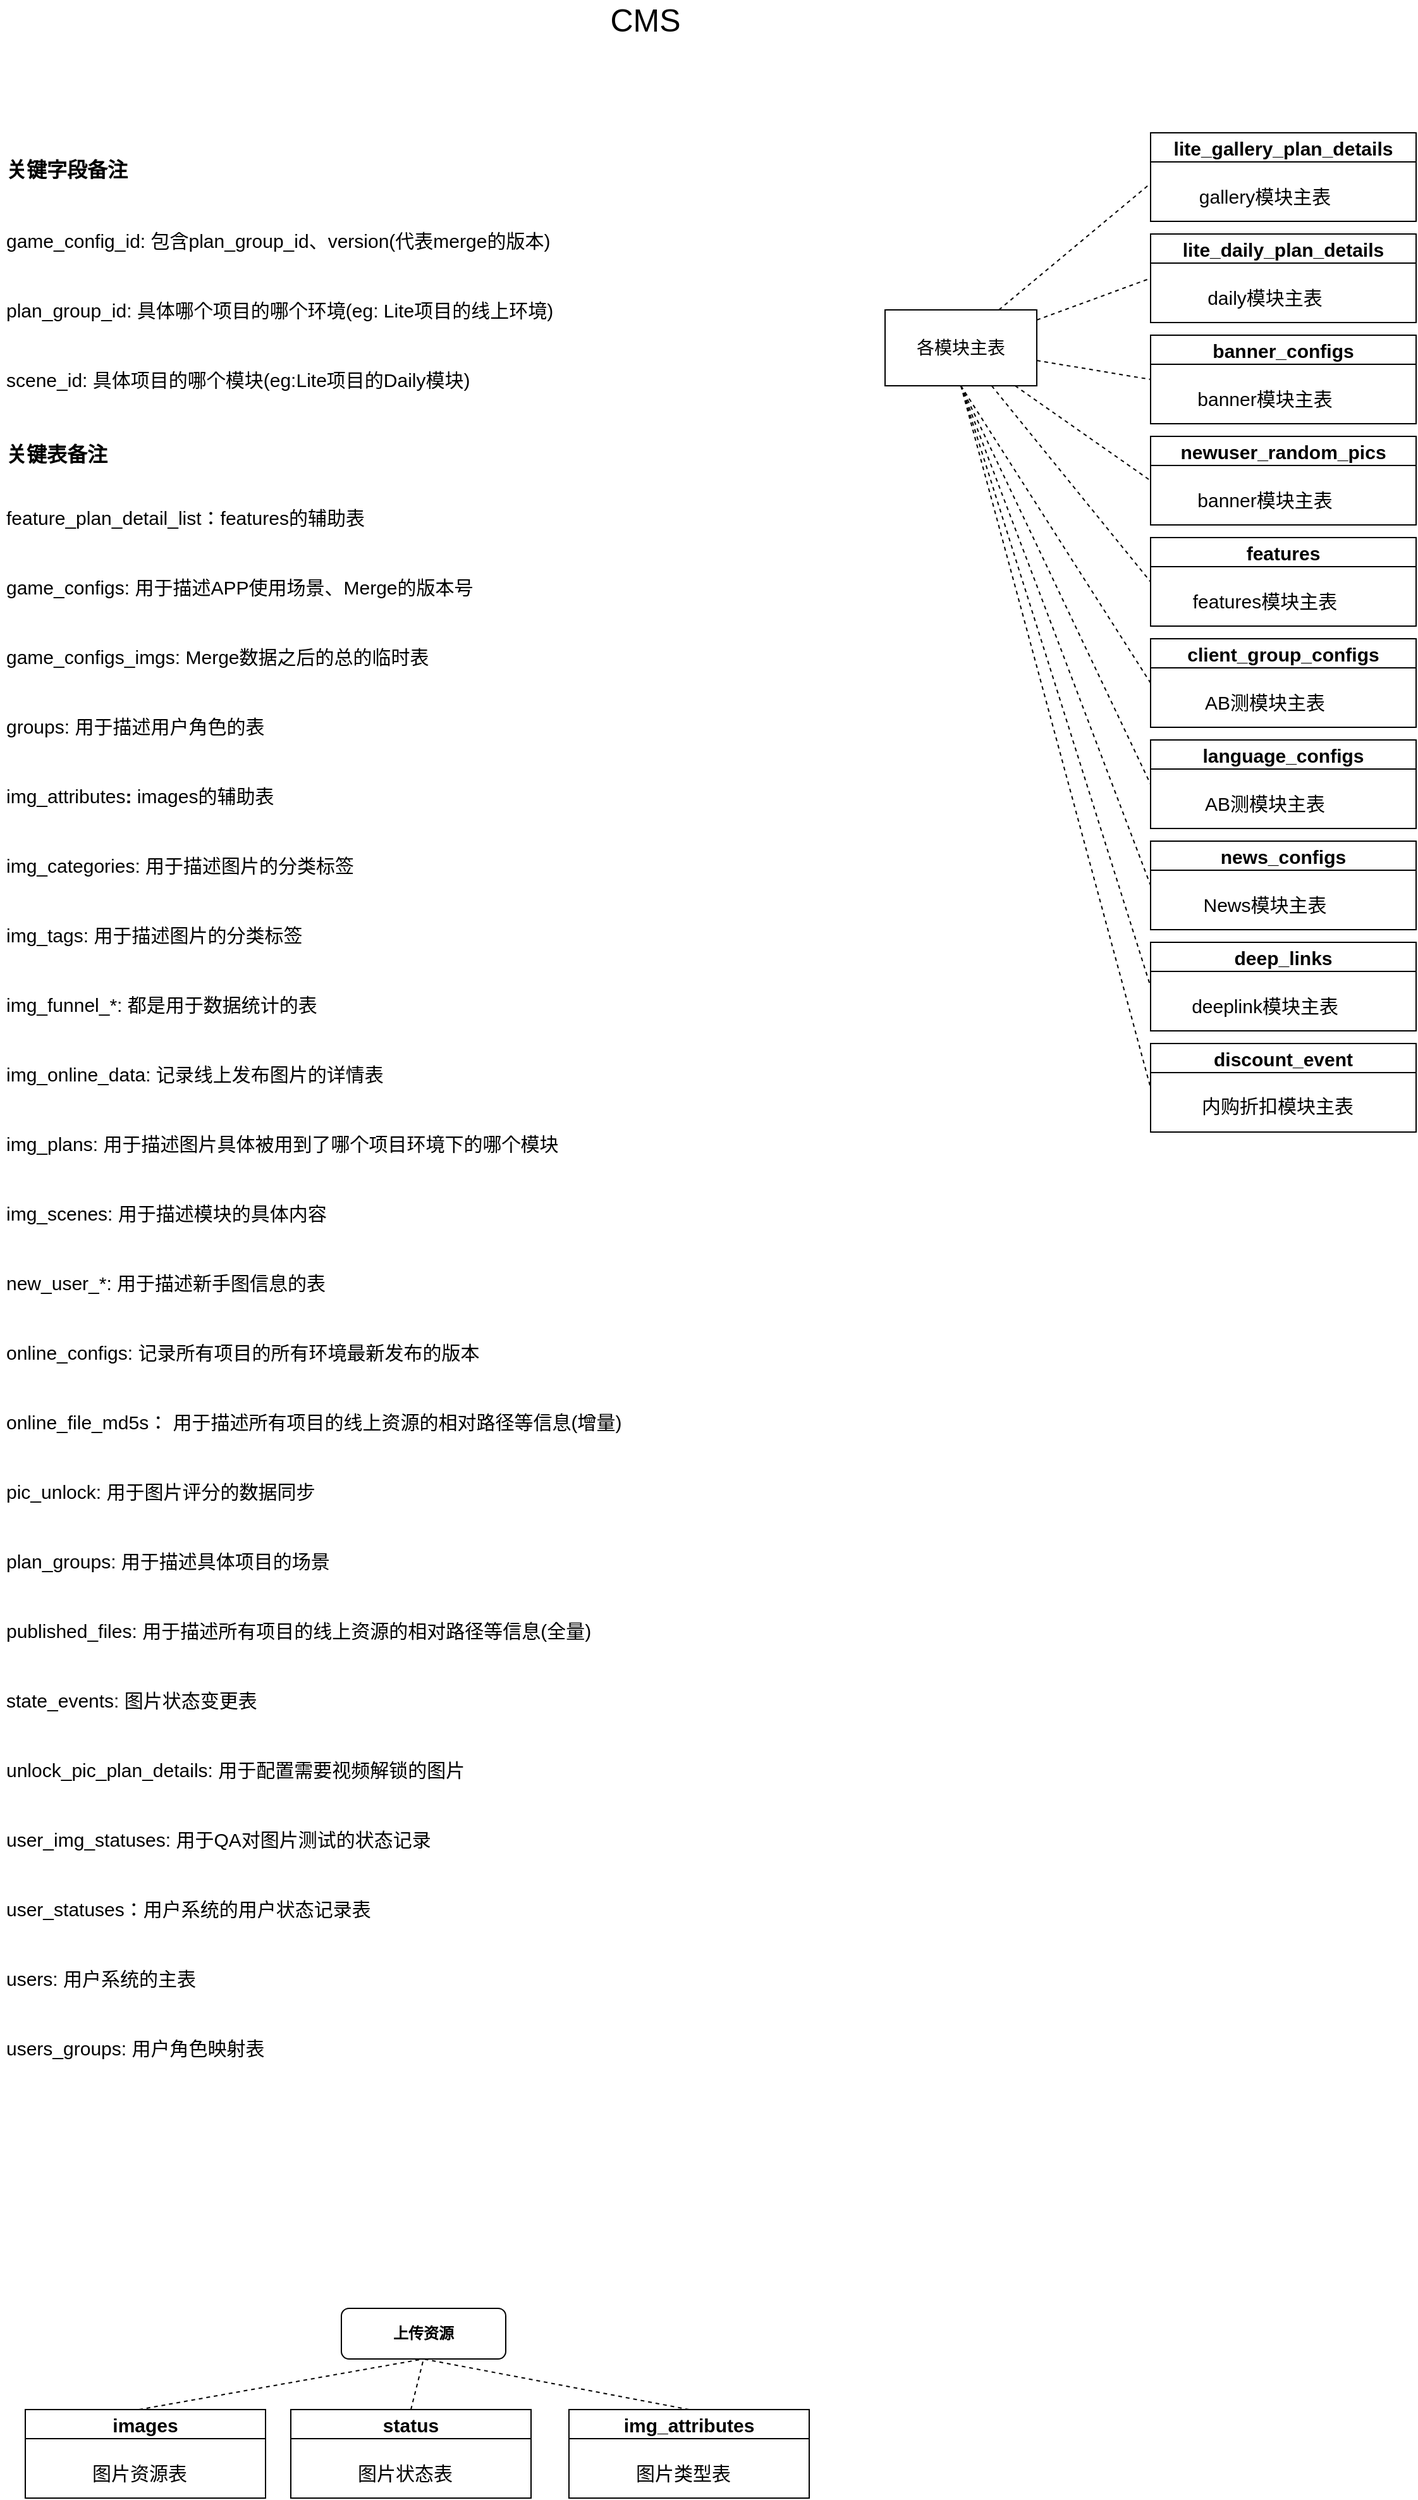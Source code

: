 <mxfile version="18.2.0" type="github">
  <diagram id="C5RBs43oDa-KdzZeNtuy" name="Page-1">
    <mxGraphModel dx="1183" dy="793" grid="1" gridSize="10" guides="1" tooltips="1" connect="1" arrows="1" fold="1" page="1" pageScale="1" pageWidth="827" pageHeight="1169" math="0" shadow="0">
      <root>
        <mxCell id="WIyWlLk6GJQsqaUBKTNV-0" />
        <mxCell id="WIyWlLk6GJQsqaUBKTNV-1" parent="WIyWlLk6GJQsqaUBKTNV-0" />
        <mxCell id="WIyWlLk6GJQsqaUBKTNV-3" value="&lt;b&gt;上传资源&lt;/b&gt;" style="rounded=1;whiteSpace=wrap;html=1;fontSize=12;glass=0;strokeWidth=1;shadow=0;" parent="WIyWlLk6GJQsqaUBKTNV-1" vertex="1">
          <mxGeometry x="300" y="1850" width="130" height="40" as="geometry" />
        </mxCell>
        <mxCell id="anklOojbZPtdQO9B7LjY-0" value="&lt;font style=&quot;font-size: 25px;&quot;&gt;CMS&lt;/font&gt;" style="text;html=1;align=center;verticalAlign=middle;resizable=0;points=[];autosize=1;strokeColor=none;fillColor=none;" vertex="1" parent="WIyWlLk6GJQsqaUBKTNV-1">
          <mxGeometry x="505" y="30" width="70" height="20" as="geometry" />
        </mxCell>
        <mxCell id="anklOojbZPtdQO9B7LjY-5" value="&lt;h1 style=&quot;font-size: 28px;&quot;&gt;&lt;font style=&quot;font-size: 16px;&quot;&gt;关键字段备注&lt;/font&gt;&lt;/h1&gt;&lt;p style=&quot;&quot;&gt;&lt;font style=&quot;&quot;&gt;&lt;span style=&quot;font-size: 15px;&quot;&gt;game_config_id: 包含plan_group_id、version(代表merge的版本)&lt;/span&gt;&lt;br&gt;&lt;/font&gt;&lt;/p&gt;&lt;p style=&quot;&quot;&gt;&lt;font style=&quot;font-size: 15px;&quot;&gt;plan_group_id: 具体哪个项目的哪个环境(eg: Lite项目的线上环境)&lt;/font&gt;&lt;/p&gt;&lt;p style=&quot;&quot;&gt;&lt;font style=&quot;&quot;&gt;&lt;span style=&quot;font-size: 15px;&quot;&gt;scene_id: 具体项目的哪个模块(eg:Lite项目的Daily模块)&lt;/span&gt;&lt;br&gt;&lt;/font&gt;&lt;/p&gt;&lt;p style=&quot;&quot;&gt;&lt;font style=&quot;font-size: 15px;&quot;&gt;&lt;br&gt;&lt;/font&gt;&lt;/p&gt;" style="text;html=1;strokeColor=none;fillColor=none;spacing=5;spacingTop=-20;whiteSpace=wrap;overflow=hidden;rounded=0;fontSize=25;" vertex="1" parent="WIyWlLk6GJQsqaUBKTNV-1">
          <mxGeometry x="30" y="130" width="450" height="230" as="geometry" />
        </mxCell>
        <mxCell id="anklOojbZPtdQO9B7LjY-10" value="images" style="swimlane;fontSize=15;" vertex="1" parent="WIyWlLk6GJQsqaUBKTNV-1">
          <mxGeometry x="50" y="1930" width="190" height="70" as="geometry" />
        </mxCell>
        <mxCell id="anklOojbZPtdQO9B7LjY-11" value="图片资源表" style="text;html=1;align=center;verticalAlign=middle;resizable=0;points=[];autosize=1;strokeColor=none;fillColor=none;fontSize=15;" vertex="1" parent="anklOojbZPtdQO9B7LjY-10">
          <mxGeometry x="45" y="40" width="90" height="20" as="geometry" />
        </mxCell>
        <mxCell id="anklOojbZPtdQO9B7LjY-12" value="status" style="swimlane;fontSize=15;" vertex="1" parent="WIyWlLk6GJQsqaUBKTNV-1">
          <mxGeometry x="260" y="1930" width="190" height="70" as="geometry" />
        </mxCell>
        <mxCell id="anklOojbZPtdQO9B7LjY-13" value="图片状态表" style="text;html=1;align=center;verticalAlign=middle;resizable=0;points=[];autosize=1;strokeColor=none;fillColor=none;fontSize=15;" vertex="1" parent="anklOojbZPtdQO9B7LjY-12">
          <mxGeometry x="45" y="40" width="90" height="20" as="geometry" />
        </mxCell>
        <mxCell id="anklOojbZPtdQO9B7LjY-14" value="img_attributes" style="swimlane;fontSize=15;" vertex="1" parent="WIyWlLk6GJQsqaUBKTNV-1">
          <mxGeometry x="480" y="1930" width="190" height="70" as="geometry" />
        </mxCell>
        <mxCell id="anklOojbZPtdQO9B7LjY-15" value="图片类型表" style="text;html=1;align=center;verticalAlign=middle;resizable=0;points=[];autosize=1;strokeColor=none;fillColor=none;fontSize=15;" vertex="1" parent="anklOojbZPtdQO9B7LjY-14">
          <mxGeometry x="45" y="40" width="90" height="20" as="geometry" />
        </mxCell>
        <mxCell id="anklOojbZPtdQO9B7LjY-16" value="" style="endArrow=none;dashed=1;html=1;rounded=0;fontSize=15;entryX=0.5;entryY=1;entryDx=0;entryDy=0;" edge="1" parent="WIyWlLk6GJQsqaUBKTNV-1" target="WIyWlLk6GJQsqaUBKTNV-3">
          <mxGeometry width="50" height="50" relative="1" as="geometry">
            <mxPoint x="140" y="1930" as="sourcePoint" />
            <mxPoint x="190" y="1880" as="targetPoint" />
          </mxGeometry>
        </mxCell>
        <mxCell id="anklOojbZPtdQO9B7LjY-17" value="" style="endArrow=none;dashed=1;html=1;rounded=0;fontSize=15;entryX=0.5;entryY=1;entryDx=0;entryDy=0;exitX=0.5;exitY=0;exitDx=0;exitDy=0;" edge="1" parent="WIyWlLk6GJQsqaUBKTNV-1" source="anklOojbZPtdQO9B7LjY-12" target="WIyWlLk6GJQsqaUBKTNV-3">
          <mxGeometry width="50" height="50" relative="1" as="geometry">
            <mxPoint x="150" y="1940" as="sourcePoint" />
            <mxPoint x="355" y="1880" as="targetPoint" />
          </mxGeometry>
        </mxCell>
        <mxCell id="anklOojbZPtdQO9B7LjY-18" value="" style="endArrow=none;dashed=1;html=1;rounded=0;fontSize=15;entryX=0.5;entryY=1;entryDx=0;entryDy=0;exitX=0.5;exitY=0;exitDx=0;exitDy=0;" edge="1" parent="WIyWlLk6GJQsqaUBKTNV-1" source="anklOojbZPtdQO9B7LjY-14" target="WIyWlLk6GJQsqaUBKTNV-3">
          <mxGeometry width="50" height="50" relative="1" as="geometry">
            <mxPoint x="160" y="1950" as="sourcePoint" />
            <mxPoint x="365" y="1890" as="targetPoint" />
          </mxGeometry>
        </mxCell>
        <mxCell id="anklOojbZPtdQO9B7LjY-20" value="各模块主表" style="rounded=0;whiteSpace=wrap;html=1;fontSize=14;" vertex="1" parent="WIyWlLk6GJQsqaUBKTNV-1">
          <mxGeometry x="730" y="270" width="120" height="60" as="geometry" />
        </mxCell>
        <mxCell id="anklOojbZPtdQO9B7LjY-27" value="" style="endArrow=none;dashed=1;html=1;rounded=0;fontSize=14;exitX=0.75;exitY=0;exitDx=0;exitDy=0;" edge="1" parent="WIyWlLk6GJQsqaUBKTNV-1" source="anklOojbZPtdQO9B7LjY-20">
          <mxGeometry width="50" height="50" relative="1" as="geometry">
            <mxPoint x="890" y="220" as="sourcePoint" />
            <mxPoint x="940" y="170" as="targetPoint" />
          </mxGeometry>
        </mxCell>
        <mxCell id="anklOojbZPtdQO9B7LjY-28" value="" style="endArrow=none;dashed=1;html=1;rounded=0;fontSize=14;entryX=0;entryY=0.5;entryDx=0;entryDy=0;" edge="1" parent="WIyWlLk6GJQsqaUBKTNV-1" source="anklOojbZPtdQO9B7LjY-20" target="anklOojbZPtdQO9B7LjY-34">
          <mxGeometry width="50" height="50" relative="1" as="geometry">
            <mxPoint x="840" y="310" as="sourcePoint" />
            <mxPoint x="940" y="240" as="targetPoint" />
          </mxGeometry>
        </mxCell>
        <mxCell id="anklOojbZPtdQO9B7LjY-29" value="" style="endArrow=none;dashed=1;html=1;rounded=0;fontSize=14;entryX=0;entryY=0.5;entryDx=0;entryDy=0;" edge="1" parent="WIyWlLk6GJQsqaUBKTNV-1" source="anklOojbZPtdQO9B7LjY-20" target="anklOojbZPtdQO9B7LjY-36">
          <mxGeometry width="50" height="50" relative="1" as="geometry">
            <mxPoint x="900" y="270" as="sourcePoint" />
            <mxPoint x="940" y="310" as="targetPoint" />
          </mxGeometry>
        </mxCell>
        <mxCell id="anklOojbZPtdQO9B7LjY-30" value="" style="endArrow=none;dashed=1;html=1;rounded=0;fontSize=14;entryX=0;entryY=0.5;entryDx=0;entryDy=0;" edge="1" parent="WIyWlLk6GJQsqaUBKTNV-1" source="anklOojbZPtdQO9B7LjY-20" target="anklOojbZPtdQO9B7LjY-41">
          <mxGeometry width="50" height="50" relative="1" as="geometry">
            <mxPoint x="840" y="310" as="sourcePoint" />
            <mxPoint x="940" y="380" as="targetPoint" />
          </mxGeometry>
        </mxCell>
        <mxCell id="anklOojbZPtdQO9B7LjY-31" value="" style="endArrow=none;dashed=1;html=1;rounded=0;fontSize=14;entryX=0;entryY=0.5;entryDx=0;entryDy=0;" edge="1" parent="WIyWlLk6GJQsqaUBKTNV-1" source="anklOojbZPtdQO9B7LjY-20" target="anklOojbZPtdQO9B7LjY-38">
          <mxGeometry width="50" height="50" relative="1" as="geometry">
            <mxPoint x="840" y="310" as="sourcePoint" />
            <mxPoint x="910" y="470" as="targetPoint" />
          </mxGeometry>
        </mxCell>
        <mxCell id="anklOojbZPtdQO9B7LjY-32" value="lite_gallery_plan_details" style="swimlane;fontSize=15;" vertex="1" parent="WIyWlLk6GJQsqaUBKTNV-1">
          <mxGeometry x="940" y="130" width="210" height="70" as="geometry" />
        </mxCell>
        <mxCell id="anklOojbZPtdQO9B7LjY-33" value="gallery模块主表" style="text;html=1;align=center;verticalAlign=middle;resizable=0;points=[];autosize=1;strokeColor=none;fillColor=none;fontSize=15;" vertex="1" parent="anklOojbZPtdQO9B7LjY-32">
          <mxGeometry x="30" y="40" width="120" height="20" as="geometry" />
        </mxCell>
        <mxCell id="anklOojbZPtdQO9B7LjY-34" value="lite_daily_plan_details" style="swimlane;fontSize=15;" vertex="1" parent="WIyWlLk6GJQsqaUBKTNV-1">
          <mxGeometry x="940" y="210" width="210" height="70" as="geometry" />
        </mxCell>
        <mxCell id="anklOojbZPtdQO9B7LjY-35" value="daily模块主表" style="text;html=1;align=center;verticalAlign=middle;resizable=0;points=[];autosize=1;strokeColor=none;fillColor=none;fontSize=15;" vertex="1" parent="anklOojbZPtdQO9B7LjY-34">
          <mxGeometry x="35" y="40" width="110" height="20" as="geometry" />
        </mxCell>
        <mxCell id="anklOojbZPtdQO9B7LjY-36" value="banner_configs" style="swimlane;fontSize=15;" vertex="1" parent="WIyWlLk6GJQsqaUBKTNV-1">
          <mxGeometry x="940" y="290" width="210" height="70" as="geometry" />
        </mxCell>
        <mxCell id="anklOojbZPtdQO9B7LjY-37" value="banner模块主表" style="text;html=1;align=center;verticalAlign=middle;resizable=0;points=[];autosize=1;strokeColor=none;fillColor=none;fontSize=15;" vertex="1" parent="anklOojbZPtdQO9B7LjY-36">
          <mxGeometry x="30" y="40" width="120" height="20" as="geometry" />
        </mxCell>
        <mxCell id="anklOojbZPtdQO9B7LjY-38" value="features" style="swimlane;fontSize=15;" vertex="1" parent="WIyWlLk6GJQsqaUBKTNV-1">
          <mxGeometry x="940" y="450" width="210" height="70" as="geometry" />
        </mxCell>
        <mxCell id="anklOojbZPtdQO9B7LjY-39" value="&lt;span style=&quot;text-align: left;&quot;&gt;features&lt;/span&gt;模块主表" style="text;html=1;align=center;verticalAlign=middle;resizable=0;points=[];autosize=1;strokeColor=none;fillColor=none;fontSize=15;" vertex="1" parent="anklOojbZPtdQO9B7LjY-38">
          <mxGeometry x="25" y="40" width="130" height="20" as="geometry" />
        </mxCell>
        <mxCell id="anklOojbZPtdQO9B7LjY-41" value="newuser_random_pics" style="swimlane;fontSize=15;" vertex="1" parent="WIyWlLk6GJQsqaUBKTNV-1">
          <mxGeometry x="940" y="370" width="210" height="70" as="geometry" />
        </mxCell>
        <mxCell id="anklOojbZPtdQO9B7LjY-42" value="banner模块主表" style="text;html=1;align=center;verticalAlign=middle;resizable=0;points=[];autosize=1;strokeColor=none;fillColor=none;fontSize=15;" vertex="1" parent="anklOojbZPtdQO9B7LjY-41">
          <mxGeometry x="30" y="40" width="120" height="20" as="geometry" />
        </mxCell>
        <mxCell id="anklOojbZPtdQO9B7LjY-44" value="client_group_configs" style="swimlane;fontSize=15;" vertex="1" parent="WIyWlLk6GJQsqaUBKTNV-1">
          <mxGeometry x="940" y="530" width="210" height="70" as="geometry" />
        </mxCell>
        <mxCell id="anklOojbZPtdQO9B7LjY-45" value="&lt;div style=&quot;text-align: left;&quot;&gt;&lt;span style=&quot;background-color: initial;&quot;&gt;AB测模块主表&lt;/span&gt;&lt;/div&gt;" style="text;html=1;align=center;verticalAlign=middle;resizable=0;points=[];autosize=1;strokeColor=none;fillColor=none;fontSize=15;" vertex="1" parent="anklOojbZPtdQO9B7LjY-44">
          <mxGeometry x="35" y="40" width="110" height="20" as="geometry" />
        </mxCell>
        <mxCell id="anklOojbZPtdQO9B7LjY-46" value="" style="endArrow=none;dashed=1;html=1;rounded=0;fontSize=14;entryX=0;entryY=0.5;entryDx=0;entryDy=0;exitX=0.5;exitY=1;exitDx=0;exitDy=0;" edge="1" parent="WIyWlLk6GJQsqaUBKTNV-1" source="anklOojbZPtdQO9B7LjY-20" target="anklOojbZPtdQO9B7LjY-44">
          <mxGeometry width="50" height="50" relative="1" as="geometry">
            <mxPoint x="824.324" y="340" as="sourcePoint" />
            <mxPoint x="950" y="495" as="targetPoint" />
          </mxGeometry>
        </mxCell>
        <mxCell id="anklOojbZPtdQO9B7LjY-47" value="language_configs" style="swimlane;fontSize=15;" vertex="1" parent="WIyWlLk6GJQsqaUBKTNV-1">
          <mxGeometry x="940" y="610" width="210" height="70" as="geometry" />
        </mxCell>
        <mxCell id="anklOojbZPtdQO9B7LjY-48" value="&lt;div style=&quot;text-align: left;&quot;&gt;&lt;span style=&quot;background-color: initial;&quot;&gt;AB测模块主表&lt;/span&gt;&lt;/div&gt;" style="text;html=1;align=center;verticalAlign=middle;resizable=0;points=[];autosize=1;strokeColor=none;fillColor=none;fontSize=15;" vertex="1" parent="anklOojbZPtdQO9B7LjY-47">
          <mxGeometry x="35" y="40" width="110" height="20" as="geometry" />
        </mxCell>
        <mxCell id="anklOojbZPtdQO9B7LjY-49" value="" style="endArrow=none;dashed=1;html=1;rounded=0;fontSize=14;entryX=0;entryY=0.5;entryDx=0;entryDy=0;exitX=0.5;exitY=1;exitDx=0;exitDy=0;" edge="1" parent="WIyWlLk6GJQsqaUBKTNV-1" source="anklOojbZPtdQO9B7LjY-20" target="anklOojbZPtdQO9B7LjY-47">
          <mxGeometry width="50" height="50" relative="1" as="geometry">
            <mxPoint x="800" y="340" as="sourcePoint" />
            <mxPoint x="950" y="575" as="targetPoint" />
          </mxGeometry>
        </mxCell>
        <mxCell id="anklOojbZPtdQO9B7LjY-50" value="news_configs" style="swimlane;fontSize=15;" vertex="1" parent="WIyWlLk6GJQsqaUBKTNV-1">
          <mxGeometry x="940" y="690" width="210" height="70" as="geometry" />
        </mxCell>
        <mxCell id="anklOojbZPtdQO9B7LjY-51" value="&lt;div style=&quot;text-align: left;&quot;&gt;&lt;span style=&quot;background-color: initial;&quot;&gt;News模块主表&lt;/span&gt;&lt;/div&gt;" style="text;html=1;align=center;verticalAlign=middle;resizable=0;points=[];autosize=1;strokeColor=none;fillColor=none;fontSize=15;" vertex="1" parent="anklOojbZPtdQO9B7LjY-50">
          <mxGeometry x="35" y="40" width="110" height="20" as="geometry" />
        </mxCell>
        <mxCell id="anklOojbZPtdQO9B7LjY-52" value="" style="endArrow=none;dashed=1;html=1;rounded=0;fontSize=14;entryX=0;entryY=0.5;entryDx=0;entryDy=0;exitX=0.5;exitY=1;exitDx=0;exitDy=0;" edge="1" parent="WIyWlLk6GJQsqaUBKTNV-1" source="anklOojbZPtdQO9B7LjY-20" target="anklOojbZPtdQO9B7LjY-50">
          <mxGeometry width="50" height="50" relative="1" as="geometry">
            <mxPoint x="800" y="340" as="sourcePoint" />
            <mxPoint x="950" y="655" as="targetPoint" />
          </mxGeometry>
        </mxCell>
        <mxCell id="anklOojbZPtdQO9B7LjY-53" value="deep_links" style="swimlane;fontSize=15;" vertex="1" parent="WIyWlLk6GJQsqaUBKTNV-1">
          <mxGeometry x="940" y="770" width="210" height="70" as="geometry" />
        </mxCell>
        <mxCell id="anklOojbZPtdQO9B7LjY-54" value="&lt;div style=&quot;text-align: left;&quot;&gt;&lt;span style=&quot;background-color: initial;&quot;&gt;deeplink模块主表&lt;/span&gt;&lt;/div&gt;" style="text;html=1;align=center;verticalAlign=middle;resizable=0;points=[];autosize=1;strokeColor=none;fillColor=none;fontSize=15;" vertex="1" parent="anklOojbZPtdQO9B7LjY-53">
          <mxGeometry x="25" y="40" width="130" height="20" as="geometry" />
        </mxCell>
        <mxCell id="anklOojbZPtdQO9B7LjY-55" value="" style="endArrow=none;dashed=1;html=1;rounded=0;fontSize=14;entryX=0;entryY=0.5;entryDx=0;entryDy=0;" edge="1" parent="WIyWlLk6GJQsqaUBKTNV-1" target="anklOojbZPtdQO9B7LjY-53">
          <mxGeometry width="50" height="50" relative="1" as="geometry">
            <mxPoint x="790" y="330" as="sourcePoint" />
            <mxPoint x="940" y="710" as="targetPoint" />
          </mxGeometry>
        </mxCell>
        <mxCell id="anklOojbZPtdQO9B7LjY-56" value="discount_event" style="swimlane;fontSize=15;" vertex="1" parent="WIyWlLk6GJQsqaUBKTNV-1">
          <mxGeometry x="940" y="850" width="210" height="70" as="geometry" />
        </mxCell>
        <mxCell id="anklOojbZPtdQO9B7LjY-57" value="&lt;div style=&quot;text-align: left;&quot;&gt;&lt;br&gt;&lt;/div&gt;&lt;div style=&quot;text-align: left;&quot;&gt;&lt;span style=&quot;background-color: initial;&quot;&gt;内购折扣模块主表&lt;/span&gt;&lt;/div&gt;" style="text;html=1;align=center;verticalAlign=middle;resizable=0;points=[];autosize=1;strokeColor=none;fillColor=none;fontSize=15;" vertex="1" parent="anklOojbZPtdQO9B7LjY-56">
          <mxGeometry x="30" y="20" width="140" height="40" as="geometry" />
        </mxCell>
        <mxCell id="anklOojbZPtdQO9B7LjY-58" value="" style="endArrow=none;dashed=1;html=1;rounded=0;fontSize=14;entryX=0;entryY=0.5;entryDx=0;entryDy=0;exitX=0.5;exitY=1;exitDx=0;exitDy=0;" edge="1" parent="WIyWlLk6GJQsqaUBKTNV-1" source="anklOojbZPtdQO9B7LjY-20" target="anklOojbZPtdQO9B7LjY-56">
          <mxGeometry width="50" height="50" relative="1" as="geometry">
            <mxPoint x="800" y="340" as="sourcePoint" />
            <mxPoint x="950" y="815" as="targetPoint" />
          </mxGeometry>
        </mxCell>
        <mxCell id="anklOojbZPtdQO9B7LjY-59" value="&lt;h1 style=&quot;font-size: 28px;&quot;&gt;&lt;font style=&quot;font-size: 16px;&quot;&gt;关键表备注&lt;/font&gt;&lt;/h1&gt;&lt;span style=&quot;font-size: 15px;&quot;&gt;feature_plan_detail_list：features的辅助表&lt;br&gt;&lt;/span&gt;&lt;p style=&quot;&quot;&gt;&lt;font style=&quot;font-size: 15px;&quot;&gt;game_configs: 用于描述APP使用场景、Merge的版本号&lt;/font&gt;&lt;/p&gt;&lt;p style=&quot;&quot;&gt;&lt;font style=&quot;font-size: 15px;&quot;&gt;game_configs_imgs: Merge数据之后的总的临时表&lt;/font&gt;&lt;/p&gt;&lt;p style=&quot;&quot;&gt;&lt;font style=&quot;font-size: 15px;&quot;&gt;groups: 用于描述用户角色的表&lt;/font&gt;&lt;/p&gt;&lt;p style=&quot;&quot;&gt;&lt;font style=&quot;font-size: 15px;&quot;&gt;&lt;span style=&quot;text-align: center;&quot;&gt;img_attributes&lt;/span&gt;&lt;span style=&quot;font-weight: 700; text-align: center;&quot;&gt;: &lt;/span&gt;&lt;span style=&quot;text-align: center;&quot;&gt;images的辅助表&lt;/span&gt;&lt;br&gt;&lt;/font&gt;&lt;/p&gt;&lt;p style=&quot;&quot;&gt;&lt;font style=&quot;&quot;&gt;&lt;span style=&quot;text-align: center;&quot;&gt;&lt;span style=&quot;font-size: 15px;&quot;&gt;img_categories: 用于描述图片的分类标签&lt;/span&gt;&lt;br&gt;&lt;/span&gt;&lt;/font&gt;&lt;/p&gt;&lt;p style=&quot;&quot;&gt;&lt;font style=&quot;&quot;&gt;&lt;span style=&quot;font-size: 15px; text-align: center;&quot;&gt;img_tags: 用于描述图片的分类标签&lt;/span&gt;&lt;span style=&quot;text-align: center;&quot;&gt;&lt;span style=&quot;font-size: 15px;&quot;&gt;&lt;br&gt;&lt;/span&gt;&lt;/span&gt;&lt;/font&gt;&lt;/p&gt;&lt;p style=&quot;&quot;&gt;&lt;font style=&quot;font-size: 15px;&quot;&gt;img_funnel_*: 都是用于数据统计的表&lt;/font&gt;&lt;/p&gt;&lt;p style=&quot;&quot;&gt;&lt;font style=&quot;&quot;&gt;&lt;span style=&quot;font-size: 15px;&quot;&gt;img_online_data: 记录线上发布图片的详情表&lt;/span&gt;&lt;br&gt;&lt;/font&gt;&lt;/p&gt;&lt;p style=&quot;&quot;&gt;&lt;font style=&quot;&quot;&gt;&lt;span style=&quot;font-size: 15px;&quot;&gt;img_plans: 用于描述图片具体被用到了哪个项目环境下的哪个模块&lt;/span&gt;&lt;br&gt;&lt;/font&gt;&lt;/p&gt;&lt;p style=&quot;&quot;&gt;&lt;font style=&quot;&quot;&gt;&lt;span style=&quot;font-size: 15px;&quot;&gt;img_scenes: 用于描述模块的具体内容&lt;/span&gt;&lt;br&gt;&lt;/font&gt;&lt;/p&gt;&lt;p style=&quot;&quot;&gt;&lt;font style=&quot;&quot;&gt;&lt;span style=&quot;font-size: 15px;&quot;&gt;new_user_*: 用于描述新手图信息的表&lt;/span&gt;&lt;/font&gt;&lt;/p&gt;&lt;p style=&quot;&quot;&gt;&lt;font style=&quot;&quot;&gt;&lt;span style=&quot;font-size: 15px;&quot;&gt;online_configs: 记录所有项目的所有环境最新发布的版本&lt;/span&gt;&lt;br&gt;&lt;/font&gt;&lt;/p&gt;&lt;p style=&quot;&quot;&gt;&lt;font style=&quot;&quot;&gt;&lt;span style=&quot;font-size: 15px;&quot;&gt;online_file_md5s： 用于描述所有项目的线上资源的相对路径等信息(增量)&lt;/span&gt;&lt;br&gt;&lt;/font&gt;&lt;/p&gt;&lt;p style=&quot;&quot;&gt;&lt;font style=&quot;&quot;&gt;&lt;span style=&quot;font-size: 15px;&quot;&gt;pic_unlock: 用于图片评分的数据同步&lt;/span&gt;&lt;br&gt;&lt;/font&gt;&lt;/p&gt;&lt;p style=&quot;&quot;&gt;&lt;font style=&quot;&quot;&gt;&lt;span style=&quot;font-size: 15px;&quot;&gt;plan_groups: 用于描述具体项目的场景&lt;/span&gt;&lt;br&gt;&lt;/font&gt;&lt;/p&gt;&lt;p style=&quot;&quot;&gt;&lt;font style=&quot;&quot;&gt;&lt;span style=&quot;font-size: 15px;&quot;&gt;published_files: 用于描述所有项目的线上资源的相对路径等信息(全量)&lt;/span&gt;&lt;br&gt;&lt;/font&gt;&lt;/p&gt;&lt;p style=&quot;&quot;&gt;&lt;font style=&quot;&quot;&gt;&lt;span style=&quot;font-size: 15px;&quot;&gt;state_events: 图片状态变更表&lt;/span&gt;&lt;br&gt;&lt;/font&gt;&lt;/p&gt;&lt;p style=&quot;&quot;&gt;&lt;font style=&quot;&quot;&gt;&lt;span style=&quot;font-size: 15px;&quot;&gt;unlock_pic_plan_details: 用于配置需要视频解锁的图片&lt;/span&gt;&lt;br&gt;&lt;/font&gt;&lt;/p&gt;&lt;p style=&quot;&quot;&gt;&lt;font style=&quot;&quot;&gt;&lt;span style=&quot;font-size: 15px;&quot;&gt;user_img_statuses: 用于QA对图片测试的状态记录&lt;/span&gt;&lt;br&gt;&lt;/font&gt;&lt;/p&gt;&lt;p style=&quot;&quot;&gt;&lt;font style=&quot;&quot;&gt;&lt;span style=&quot;font-size: 15px;&quot;&gt;user_statuses：用户系统的用户状态记录表&lt;/span&gt;&lt;br&gt;&lt;/font&gt;&lt;/p&gt;&lt;p style=&quot;&quot;&gt;&lt;font style=&quot;&quot;&gt;&lt;span style=&quot;font-size: 15px;&quot;&gt;users: 用户系统的主表&lt;/span&gt;&lt;br&gt;&lt;/font&gt;&lt;/p&gt;&lt;p style=&quot;&quot;&gt;&lt;font style=&quot;&quot;&gt;&lt;span style=&quot;font-size: 15px;&quot;&gt;users_groups: 用户角色映射表&lt;/span&gt;&lt;br&gt;&lt;/font&gt;&lt;/p&gt;" style="text;html=1;strokeColor=none;fillColor=none;spacing=5;spacingTop=-20;whiteSpace=wrap;overflow=hidden;rounded=0;fontSize=25;" vertex="1" parent="WIyWlLk6GJQsqaUBKTNV-1">
          <mxGeometry x="30" y="355" width="570" height="1335" as="geometry" />
        </mxCell>
      </root>
    </mxGraphModel>
  </diagram>
</mxfile>
